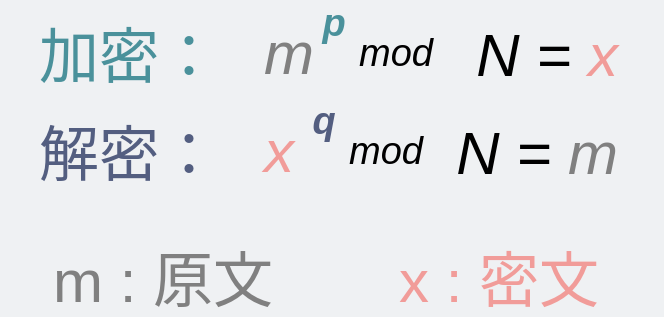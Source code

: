 <mxfile version="20.4.0" type="github"><diagram id="3228e29e-7158-1315-38df-8450db1d8a1d" name="Page-1"><mxGraphModel dx="682" dy="891" grid="0" gridSize="10" guides="1" tooltips="1" connect="1" arrows="1" fold="1" page="1" pageScale="1" pageWidth="500" pageHeight="200" background="#EFF1F3" math="0" shadow="0"><root><mxCell id="0"/><mxCell id="1" parent="0"/><mxCell id="mOebbfBG10x5W4ijN7ml-16" value="&lt;font color=&quot;#4a919b&quot; style=&quot;font-size: 30px;&quot;&gt;加密：&lt;/font&gt;" style="text;html=1;strokeColor=none;fillColor=none;align=center;verticalAlign=middle;whiteSpace=wrap;rounded=0;fontSize=19;fontColor=#FFFFFF;fontStyle=0" parent="1" vertex="1"><mxGeometry x="95" y="431" width="109" height="38" as="geometry"/></mxCell><mxCell id="F7Xn2EivVpVdp9pqaJPt-2" value="&lt;font color=&quot;#808080&quot; style=&quot;font-size: 30px;&quot;&gt;m&lt;/font&gt;" style="text;html=1;strokeColor=none;fillColor=none;align=center;verticalAlign=middle;whiteSpace=wrap;rounded=0;fontStyle=2" vertex="1" parent="1"><mxGeometry x="178" y="431" width="103" height="33" as="geometry"/></mxCell><mxCell id="F7Xn2EivVpVdp9pqaJPt-3" value="&lt;font color=&quot;#4a919b&quot; style=&quot;font-size: 19px;&quot;&gt;&lt;b&gt;p&lt;/b&gt;&lt;/font&gt;" style="text;html=1;strokeColor=none;fillColor=none;align=center;verticalAlign=middle;whiteSpace=wrap;rounded=0;fontStyle=2" vertex="1" parent="1"><mxGeometry x="238.5" y="423" width="26" height="22" as="geometry"/></mxCell><mxCell id="F7Xn2EivVpVdp9pqaJPt-4" value="&lt;span&gt;mod&lt;/span&gt;" style="text;html=1;strokeColor=none;fillColor=none;align=center;verticalAlign=middle;whiteSpace=wrap;rounded=0;fontSize=19;fontStyle=2" vertex="1" parent="1"><mxGeometry x="253" y="434" width="60" height="30" as="geometry"/></mxCell><mxCell id="F7Xn2EivVpVdp9pqaJPt-5" value="&lt;font style=&quot;font-size: 30px;&quot;&gt;N &lt;/font&gt;&lt;font style=&quot;font-size: 30px;&quot;&gt;=&lt;/font&gt;&lt;font style=&quot;font-size: 30px;&quot;&gt;&amp;nbsp;&lt;font color=&quot;#f19c99&quot;&gt;x&lt;/font&gt;&lt;/font&gt;" style="text;html=1;strokeColor=none;fillColor=none;align=center;verticalAlign=middle;whiteSpace=wrap;rounded=0;fontSize=19;fontStyle=2" vertex="1" parent="1"><mxGeometry x="308" y="434" width="101" height="30" as="geometry"/></mxCell><mxCell id="F7Xn2EivVpVdp9pqaJPt-7" value="&lt;font color=&quot;#f19c99&quot; style=&quot;font-size: 30px;&quot;&gt;x&lt;/font&gt;" style="text;html=1;strokeColor=none;fillColor=none;align=center;verticalAlign=middle;whiteSpace=wrap;rounded=0;fontStyle=2" vertex="1" parent="1"><mxGeometry x="173" y="480" width="103" height="33" as="geometry"/></mxCell><mxCell id="F7Xn2EivVpVdp9pqaJPt-8" value="&lt;font color=&quot;#535e80&quot; style=&quot;font-size: 19px;&quot;&gt;&lt;b style=&quot;&quot;&gt;q&lt;/b&gt;&lt;/font&gt;" style="text;html=1;strokeColor=none;fillColor=none;align=center;verticalAlign=middle;whiteSpace=wrap;rounded=0;fontStyle=2" vertex="1" parent="1"><mxGeometry x="233.5" y="472" width="26" height="22" as="geometry"/></mxCell><mxCell id="F7Xn2EivVpVdp9pqaJPt-9" value="&lt;span&gt;mod&lt;/span&gt;" style="text;html=1;strokeColor=none;fillColor=none;align=center;verticalAlign=middle;whiteSpace=wrap;rounded=0;fontSize=19;fontStyle=2" vertex="1" parent="1"><mxGeometry x="248" y="483" width="60" height="30" as="geometry"/></mxCell><mxCell id="F7Xn2EivVpVdp9pqaJPt-10" value="&lt;font style=&quot;font-size: 30px;&quot;&gt;N &lt;/font&gt;&lt;font style=&quot;font-size: 30px;&quot;&gt;=&lt;/font&gt;&lt;font style=&quot;font-size: 30px;&quot;&gt;&amp;nbsp;&lt;font color=&quot;#808080&quot;&gt;m&lt;/font&gt;&lt;/font&gt;" style="text;html=1;strokeColor=none;fillColor=none;align=center;verticalAlign=middle;whiteSpace=wrap;rounded=0;fontSize=19;fontStyle=2" vertex="1" parent="1"><mxGeometry x="303" y="483" width="101" height="30" as="geometry"/></mxCell><mxCell id="F7Xn2EivVpVdp9pqaJPt-12" value="&lt;font color=&quot;#535e80&quot; style=&quot;font-size: 30px;&quot;&gt;解密：&lt;/font&gt;" style="text;html=1;strokeColor=none;fillColor=none;align=center;verticalAlign=middle;whiteSpace=wrap;rounded=0;fontSize=19;fontColor=#FFFFFF;fontStyle=0" vertex="1" parent="1"><mxGeometry x="95" y="480" width="109" height="38" as="geometry"/></mxCell><mxCell id="F7Xn2EivVpVdp9pqaJPt-13" value="&lt;font color=&quot;#808080&quot; style=&quot;font-size: 30px;&quot;&gt;m : 原文&lt;/font&gt;" style="text;html=1;strokeColor=none;fillColor=none;align=center;verticalAlign=middle;whiteSpace=wrap;rounded=0;fontStyle=0" vertex="1" parent="1"><mxGeometry x="85" y="545" width="163" height="33" as="geometry"/></mxCell><mxCell id="F7Xn2EivVpVdp9pqaJPt-14" value="&lt;font color=&quot;#f19c99&quot; style=&quot;font-size: 30px;&quot;&gt;x : 密文&lt;/font&gt;" style="text;html=1;strokeColor=none;fillColor=none;align=center;verticalAlign=middle;whiteSpace=wrap;rounded=0;fontStyle=0" vertex="1" parent="1"><mxGeometry x="253" y="545" width="163" height="33" as="geometry"/></mxCell></root></mxGraphModel></diagram></mxfile>